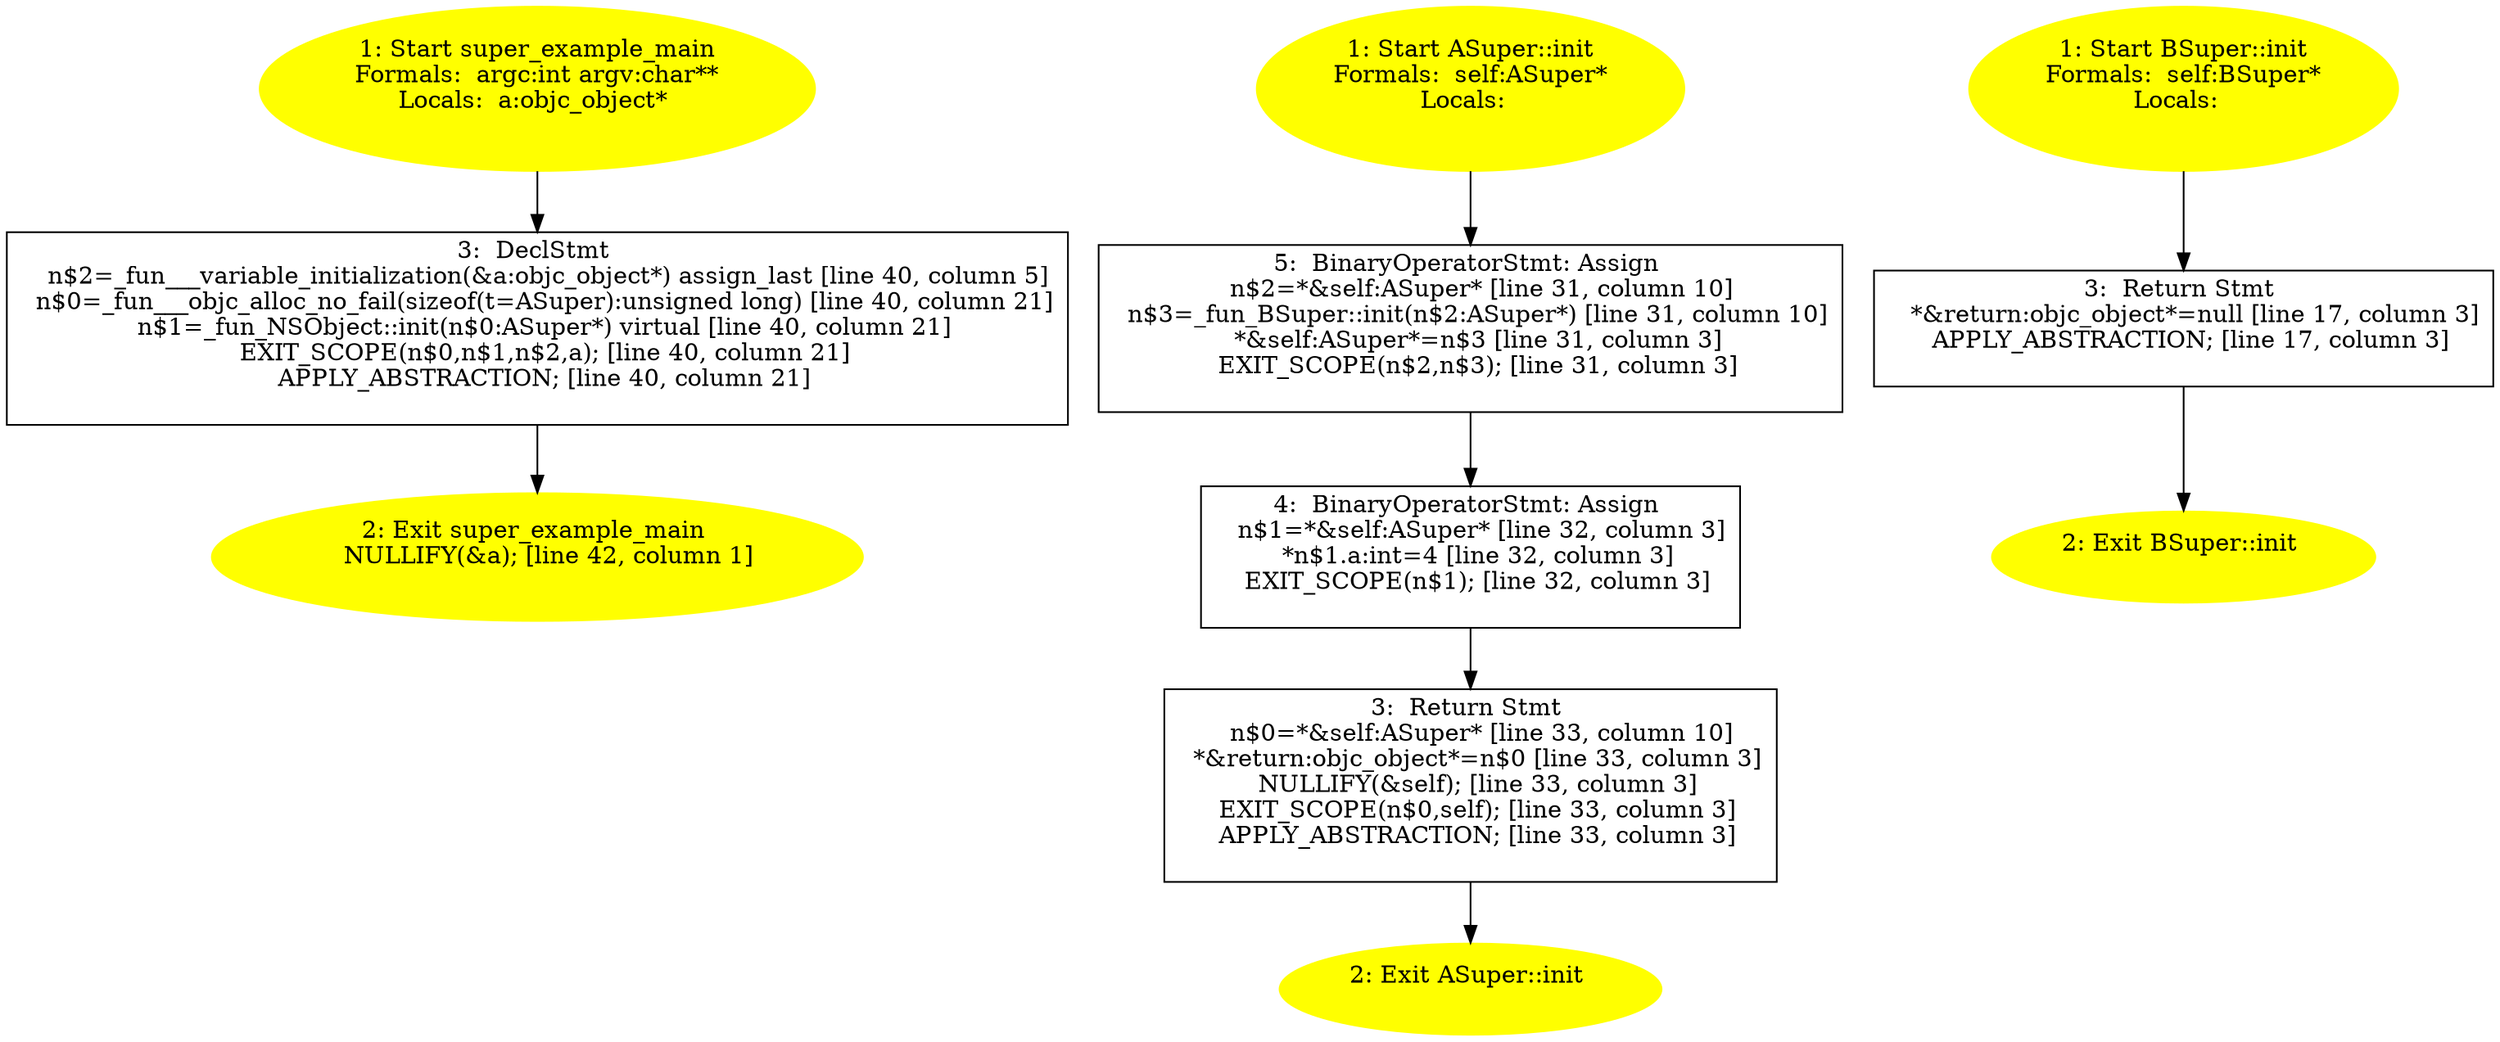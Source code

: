 /* @generated */
digraph cfg {
"super_example_main.e3ebe95e6c5ae811733f235c29fbbf6d_1" [label="1: Start super_example_main\nFormals:  argc:int argv:char**\nLocals:  a:objc_object* \n  " color=yellow style=filled]
	

	 "super_example_main.e3ebe95e6c5ae811733f235c29fbbf6d_1" -> "super_example_main.e3ebe95e6c5ae811733f235c29fbbf6d_3" ;
"super_example_main.e3ebe95e6c5ae811733f235c29fbbf6d_2" [label="2: Exit super_example_main \n   NULLIFY(&a); [line 42, column 1]\n " color=yellow style=filled]
	

"super_example_main.e3ebe95e6c5ae811733f235c29fbbf6d_3" [label="3:  DeclStmt \n   n$2=_fun___variable_initialization(&a:objc_object*) assign_last [line 40, column 5]\n  n$0=_fun___objc_alloc_no_fail(sizeof(t=ASuper):unsigned long) [line 40, column 21]\n  n$1=_fun_NSObject::init(n$0:ASuper*) virtual [line 40, column 21]\n  EXIT_SCOPE(n$0,n$1,n$2,a); [line 40, column 21]\n  APPLY_ABSTRACTION; [line 40, column 21]\n " shape="box"]
	

	 "super_example_main.e3ebe95e6c5ae811733f235c29fbbf6d_3" -> "super_example_main.e3ebe95e6c5ae811733f235c29fbbf6d_2" ;
"init#ASuper#instance.9832dae2a83c036d9d82b45709c4855e_1" [label="1: Start ASuper::init\nFormals:  self:ASuper*\nLocals:  \n  " color=yellow style=filled]
	

	 "init#ASuper#instance.9832dae2a83c036d9d82b45709c4855e_1" -> "init#ASuper#instance.9832dae2a83c036d9d82b45709c4855e_5" ;
"init#ASuper#instance.9832dae2a83c036d9d82b45709c4855e_2" [label="2: Exit ASuper::init \n  " color=yellow style=filled]
	

"init#ASuper#instance.9832dae2a83c036d9d82b45709c4855e_3" [label="3:  Return Stmt \n   n$0=*&self:ASuper* [line 33, column 10]\n  *&return:objc_object*=n$0 [line 33, column 3]\n  NULLIFY(&self); [line 33, column 3]\n  EXIT_SCOPE(n$0,self); [line 33, column 3]\n  APPLY_ABSTRACTION; [line 33, column 3]\n " shape="box"]
	

	 "init#ASuper#instance.9832dae2a83c036d9d82b45709c4855e_3" -> "init#ASuper#instance.9832dae2a83c036d9d82b45709c4855e_2" ;
"init#ASuper#instance.9832dae2a83c036d9d82b45709c4855e_4" [label="4:  BinaryOperatorStmt: Assign \n   n$1=*&self:ASuper* [line 32, column 3]\n  *n$1.a:int=4 [line 32, column 3]\n  EXIT_SCOPE(n$1); [line 32, column 3]\n " shape="box"]
	

	 "init#ASuper#instance.9832dae2a83c036d9d82b45709c4855e_4" -> "init#ASuper#instance.9832dae2a83c036d9d82b45709c4855e_3" ;
"init#ASuper#instance.9832dae2a83c036d9d82b45709c4855e_5" [label="5:  BinaryOperatorStmt: Assign \n   n$2=*&self:ASuper* [line 31, column 10]\n  n$3=_fun_BSuper::init(n$2:ASuper*) [line 31, column 10]\n  *&self:ASuper*=n$3 [line 31, column 3]\n  EXIT_SCOPE(n$2,n$3); [line 31, column 3]\n " shape="box"]
	

	 "init#ASuper#instance.9832dae2a83c036d9d82b45709c4855e_5" -> "init#ASuper#instance.9832dae2a83c036d9d82b45709c4855e_4" ;
"init#BSuper#instance.6678b088cbd2579c21b766781beb8030_1" [label="1: Start BSuper::init\nFormals:  self:BSuper*\nLocals:  \n  " color=yellow style=filled]
	

	 "init#BSuper#instance.6678b088cbd2579c21b766781beb8030_1" -> "init#BSuper#instance.6678b088cbd2579c21b766781beb8030_3" ;
"init#BSuper#instance.6678b088cbd2579c21b766781beb8030_2" [label="2: Exit BSuper::init \n  " color=yellow style=filled]
	

"init#BSuper#instance.6678b088cbd2579c21b766781beb8030_3" [label="3:  Return Stmt \n   *&return:objc_object*=null [line 17, column 3]\n  APPLY_ABSTRACTION; [line 17, column 3]\n " shape="box"]
	

	 "init#BSuper#instance.6678b088cbd2579c21b766781beb8030_3" -> "init#BSuper#instance.6678b088cbd2579c21b766781beb8030_2" ;
}
